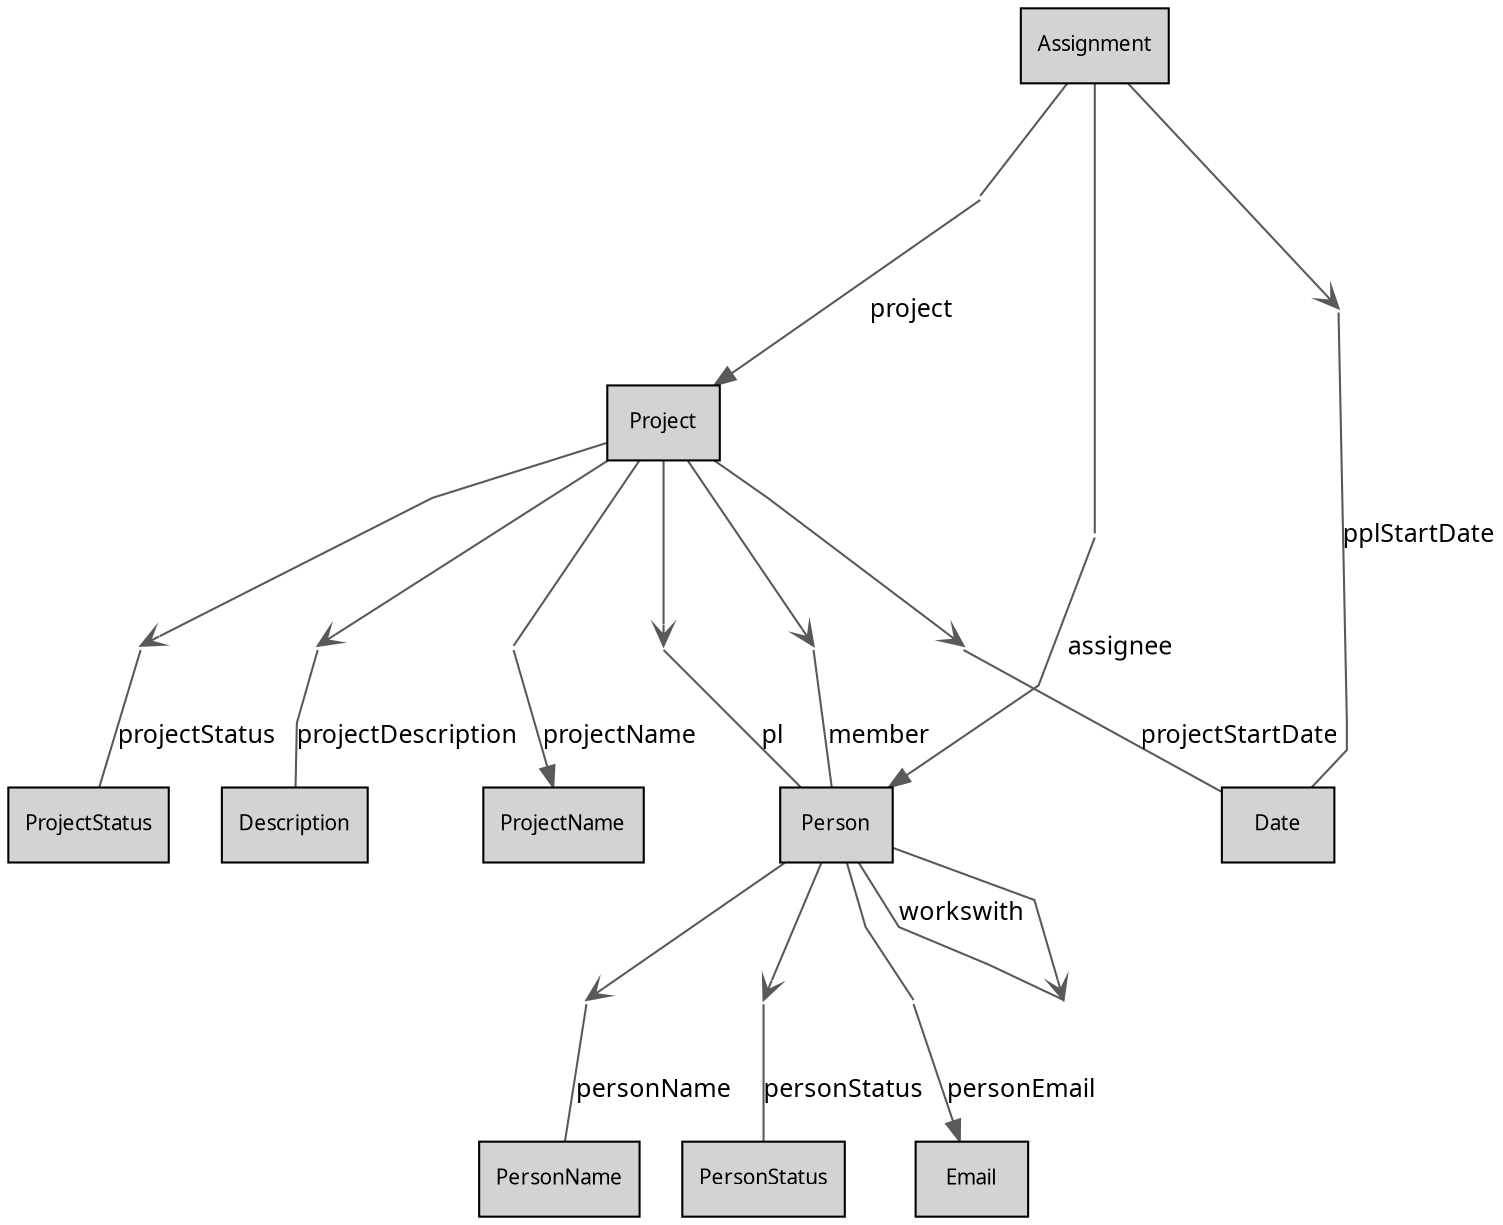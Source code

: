 digraph {
	graph [bb="0,0,1059.8,659.33",
		landscape=false,
		outputorder=edgesfirst,
		overlap=scalexy,
		sep=0.5,
		splines=polyline
	];
	node [label="\N"];
	cpt_1	 [URL="Atlas.php?content=Concept&User=&Script=ProjectAdministration.adl&Concept=(.ProjectAdministration.adl)Project",
		fontname=sans,
		fontsize=10,
		height=0.5,
		label=Project,
		pos="713.94,361.53",
		shape=box,
		style=filled,
		width=0.75];
	relName_1	 [URL="Atlas.php?content=Relatiedetails&User=&Script=ProjectAdministration.adl&Relatiedetails=(.ProjectAdministration.adl)projectName[Project*\
ProjectName]",
		bgcolor=white,
		fontname=sans,
		fontsize=10,
		height=0.5,
		label="",
		pos="714.18,523.53",
		shape=plaintext,
		width=0.75];
	cpt_1 -> relName_1	 [arrowhead=none,
		arrowtail=none,
		color=gray35,
		decorate=false,
		dir=forward,
		fontname=sans,
		fontsize=12,
		headclip=false,
		labelfloat=false,
		labelfontcolor=black,
		pos="713.97,379.8 714.03,422.16 714.18,523.53 714.18,523.53"];
	relName_2	 [URL="Atlas.php?content=Relatiedetails&User=&Script=ProjectAdministration.adl&Relatiedetails=(.ProjectAdministration.adl)projectStatus[\
Project*ProjectStatus]",
		bgcolor=white,
		fontname=sans,
		fontsize=10,
		height=0.5,
		label="",
		pos="895.42,368.97",
		shape=plaintext,
		width=0.75];
	cpt_1 -> relName_2	 [arrowhead=ovee,
		arrowtail=none,
		color=gray35,
		decorate=false,
		dir=forward,
		fontname=sans,
		fontsize=12,
		headclip=false,
		labelfloat=false,
		labelfontcolor=black,
		pos="e,895.42,368.97 741.11,362.64 782.05,364.32 857.68,367.42 885.13,368.54"];
	relName_3	 [URL="Atlas.php?content=Relatiedetails&User=&Script=ProjectAdministration.adl&Relatiedetails=(.ProjectAdministration.adl)projectDescription[\
Project*Description]",
		bgcolor=white,
		fontname=sans,
		fontsize=10,
		height=0.5,
		label="",
		pos="835.83,496.16",
		shape=plaintext,
		width=0.75];
	cpt_1 -> relName_3	 [arrowhead=ovee,
		arrowtail=none,
		color=gray35,
		decorate=false,
		dir=forward,
		fontname=sans,
		fontsize=12,
		headclip=false,
		labelfloat=false,
		labelfontcolor=black,
		pos="e,835.83,496.16 730.38,379.69 757.41,409.54 810.13,467.78 828.95,488.56"];
	relName_4	 [URL="Atlas.php?content=Relatiedetails&User=&Script=ProjectAdministration.adl&Relatiedetails=(.ProjectAdministration.adl)projectStartDate[\
Project*Date]",
		bgcolor=white,
		fontname=sans,
		fontsize=10,
		height=0.5,
		label="",
		pos="810.02,204.07",
		shape=plaintext,
		width=0.75];
	cpt_1 -> relName_4	 [arrowhead=ovee,
		arrowtail=none,
		color=gray35,
		decorate=false,
		dir=forward,
		fontname=sans,
		fontsize=12,
		headclip=false,
		labelfloat=false,
		labelfontcolor=black,
		pos="e,810.02,204.07 724.97,343.47 745.67,309.54 789.64,237.47 804.77,212.67"];
	relName_5	 [URL="Atlas.php?content=Relatiedetails&User=&Script=ProjectAdministration.adl&Relatiedetails=(.ProjectAdministration.adl)pl[Project*Person]",
		bgcolor=white,
		fontname=sans,
		fontsize=10,
		height=0.5,
		label="",
		pos="522.15,383.7",
		shape=plaintext,
		width=0.75];
	cpt_1 -> relName_5	 [arrowhead=ovee,
		arrowtail=none,
		color=gray35,
		decorate=false,
		dir=forward,
		fontname=sans,
		fontsize=12,
		headclip=false,
		labelfloat=false,
		labelfontcolor=black,
		pos="e,522.15,383.7 686.87,364.66 643.71,369.65 561.24,379.18 532.41,382.51"];
	relName_6	 [URL="Atlas.php?content=Relatiedetails&User=&Script=ProjectAdministration.adl&Relatiedetails=(.ProjectAdministration.adl)member[Project*\
Person]",
		bgcolor=white,
		fontname=sans,
		fontsize=10,
		height=0.5,
		label="",
		pos="526.28,329.7",
		shape=plaintext,
		width=0.75];
	cpt_1 -> relName_6	 [arrowhead=ovee,
		arrowtail=none,
		color=gray35,
		decorate=false,
		dir=forward,
		fontname=sans,
		fontsize=12,
		headclip=false,
		labelfloat=false,
		labelfontcolor=black,
		pos="e,526.28,329.7 686.66,356.9 644.16,349.69 564.16,336.12 536.22,331.38"];
	cpt_2	 [URL="Atlas.php?content=Concept&User=&Script=ProjectAdministration.adl&Concept=(.ProjectAdministration.adl)ProjectName",
		fontname=sans,
		fontsize=10,
		height=0.5,
		label=ProjectName,
		pos="697.01,641.33",
		shape=box,
		style=filled,
		width=0.98611];
	cpt_3	 [URL="Atlas.php?content=Concept&User=&Script=ProjectAdministration.adl&Concept=(.ProjectAdministration.adl)ProjectStatus",
		fontname=sans,
		fontsize=10,
		height=0.5,
		label=ProjectStatus,
		pos="1022.8,386.52",
		shape=box,
		style=filled,
		width=1.0278];
	cpt_4	 [URL="Atlas.php?content=Concept&User=&Script=ProjectAdministration.adl&Concept=(.ProjectAdministration.adl)Description",
		fontname=sans,
		fontsize=10,
		height=0.5,
		label=Description,
		pos="904.08,609.61",
		shape=box,
		style=filled,
		width=0.88889];
	cpt_5	 [URL="Atlas.php?content=Concept&User=&Script=ProjectAdministration.adl&Concept=(.ProjectAdministration.adl)Date",
		fontname=sans,
		fontsize=10,
		height=0.5,
		label=Date,
		pos="826.94,58.959",
		shape=box,
		style=filled,
		width=0.75];
	cpt_6	 [URL="Atlas.php?content=Concept&User=&Script=ProjectAdministration.adl&Concept=(.ProjectAdministration.adl)Person",
		fontname=sans,
		fontsize=10,
		height=0.5,
		label=Person,
		pos="340.49,330.29",
		shape=box,
		style=filled,
		width=0.75];
	relName_7	 [URL="Atlas.php?content=Relatiedetails&User=&Script=ProjectAdministration.adl&Relatiedetails=(.ProjectAdministration.adl)personName[Person*\
PersonName]",
		bgcolor=white,
		fontname=sans,
		fontsize=10,
		height=0.5,
		label="",
		pos="191.28,225.96",
		shape=plaintext,
		width=0.75];
	cpt_6 -> relName_7	 [arrowhead=ovee,
		arrowtail=none,
		color=gray35,
		decorate=false,
		dir=forward,
		fontname=sans,
		fontsize=12,
		headclip=false,
		labelfloat=false,
		labelfontcolor=black,
		pos="e,191.28,225.96 319.09,312.11 300.39,296.23 276.22,275.69 276.22,275.69 276.22,275.69 221.75,243.8 200.05,231.09"];
	relName_8	 [URL="Atlas.php?content=Relatiedetails&User=&Script=ProjectAdministration.adl&Relatiedetails=(.ProjectAdministration.adl)personStatus[\
Person*PersonStatus]",
		bgcolor=white,
		fontname=sans,
		fontsize=10,
		height=0.5,
		label="",
		pos="161.26,397.24",
		shape=plaintext,
		width=0.75];
	cpt_6 -> relName_8	 [arrowhead=ovee,
		arrowtail=none,
		color=gray35,
		decorate=false,
		dir=forward,
		fontname=sans,
		fontsize=12,
		headclip=false,
		labelfloat=false,
		labelfontcolor=black,
		pos="e,161.26,397.24 313.26,340.46 272.53,355.68 197.64,383.65 170.99,393.6"];
	relName_9	 [URL="Atlas.php?content=Relatiedetails&User=&Script=ProjectAdministration.adl&Relatiedetails=(.ProjectAdministration.adl)personEmail[Person*\
Email]",
		bgcolor=white,
		fontname=sans,
		fontsize=10,
		height=0.5,
		label="",
		pos="275.31,488.46",
		shape=plaintext,
		width=0.75];
	cpt_6 -> relName_9	 [arrowhead=none,
		arrowtail=none,
		color=gray35,
		decorate=false,
		dir=forward,
		fontname=sans,
		fontsize=12,
		headclip=false,
		labelfloat=false,
		labelfontcolor=black,
		pos="333.01,348.44 315.89,389.98 275.31,488.46 275.31,488.46"];
	relName_10	 [URL="Atlas.php?content=Relatiedetails&User=&Script=ProjectAdministration.adl&Relatiedetails=(.ProjectAdministration.adl)workswith[Person]",
		bgcolor=white,
		fontname=sans,
		fontsize=10,
		height=0.5,
		label="",
		pos="238.42,300.89",
		shape=plaintext,
		width=0.75];
	cpt_6 -> relName_10	 [arrowhead=ovee,
		arrowtail=none,
		color=gray35,
		decorate=false,
		dir=forward,
		fontname=sans,
		fontsize=12,
		headclip=false,
		labelfloat=false,
		labelfontcolor=black,
		pos="e,238.42,300.89 313.45,313.14 291.55,306.83 263.18,298.66 248.35,297.97"];
	cpt_7	 [URL="Atlas.php?content=Concept&User=&Script=ProjectAdministration.adl&Concept=(.ProjectAdministration.adl)PersonName",
		fontname=sans,
		fontsize=10,
		height=0.5,
		label=PersonName,
		pos="81.647,181.69",
		shape=box,
		style=filled,
		width=0.98611];
	cpt_8	 [URL="Atlas.php?content=Concept&User=&Script=ProjectAdministration.adl&Concept=(.ProjectAdministration.adl)PersonStatus",
		fontname=sans,
		fontsize=10,
		height=0.5,
		label=PersonStatus,
		pos="36.5,451.1",
		shape=box,
		style=filled,
		width=1.0139];
	cpt_9	 [URL="Atlas.php?content=Concept&User=&Script=ProjectAdministration.adl&Concept=(.ProjectAdministration.adl)Email",
		fontname=sans,
		fontsize=10,
		height=0.5,
		label=Email,
		pos="241.21,607.69",
		shape=box,
		style=filled,
		width=0.75];
	cpt_10	 [URL="Atlas.php?content=Concept&User=&Script=ProjectAdministration.adl&Concept=(.ProjectAdministration.adl)Assignment",
		fontname=sans,
		fontsize=10,
		height=0.5,
		label=Assignment,
		pos="594.64,98.327",
		shape=box,
		style=filled,
		width=0.91667];
	relName_11	 [URL="Atlas.php?content=Relatiedetails&User=&Script=ProjectAdministration.adl&Relatiedetails=(.ProjectAdministration.adl)project[Assignment*\
Project]",
		bgcolor=white,
		fontname=sans,
		fontsize=10,
		height=0.5,
		label="",
		pos="672.32,211.32",
		shape=plaintext,
		width=0.75];
	cpt_10 -> relName_11	 [arrowhead=none,
		arrowtail=none,
		color=gray35,
		decorate=false,
		dir=forward,
		fontname=sans,
		fontsize=12,
		headclip=false,
		labelfloat=false,
		labelfontcolor=black,
		pos="607.12,116.48 629.08,148.42 672.32,211.32 672.32,211.32"];
	relName_12	 [URL="Atlas.php?content=Relatiedetails&User=&Script=ProjectAdministration.adl&Relatiedetails=(.ProjectAdministration.adl)assignee[Assignment*\
Person]",
		bgcolor=white,
		fontname=sans,
		fontsize=10,
		height=0.5,
		label="",
		pos="444.13,178.64",
		shape=plaintext,
		width=0.75];
	cpt_10 -> relName_12	 [arrowhead=none,
		arrowtail=none,
		color=gray35,
		decorate=false,
		dir=forward,
		fontname=sans,
		fontsize=12,
		headclip=false,
		labelfloat=false,
		labelfontcolor=black,
		pos="561.61,115.95 517.3,139.59 444.13,178.64 444.13,178.64"];
	relName_13	 [URL="Atlas.php?content=Relatiedetails&User=&Script=ProjectAdministration.adl&Relatiedetails=(.ProjectAdministration.adl)pplStartDate[\
Assignment*Date]",
		bgcolor=white,
		fontname=sans,
		fontsize=10,
		height=0.5,
		label="",
		pos="715.45,18",
		shape=plaintext,
		width=0.75];
	cpt_10 -> relName_13	 [arrowhead=ovee,
		arrowtail=none,
		color=gray35,
		decorate=false,
		dir=forward,
		fontname=sans,
		fontsize=12,
		headclip=false,
		labelfloat=false,
		labelfontcolor=black,
		pos="e,715.45,18 621.75,80.3 649.02,62.168 689.46,35.281 706.92,23.674"];
	relName_1 -> cpt_2	 [arrowhead=normal,
		arrowtail=none,
		color=gray35,
		decorate=false,
		dir=forward,
		fontname=sans,
		fontsize=12,
		label=projectName,
		labelfloat=false,
		labelfontcolor=black,
		lp="673.65,574.81",
		pos="e,699.65,623.18 714.18,523.53 714.18,523.53 706.2,578.23 701.12,613.08",
		tailclip=false];
	relName_2 -> cpt_3	 [arrowhead=none,
		arrowtail=inv,
		color=gray35,
		decorate=false,
		dir=forward,
		fontname=sans,
		fontsize=12,
		label=projectStatus,
		labelfloat=false,
		labelfontcolor=black,
		lp="958.01,368.68",
		pos="895.42,368.97 895.42,368.97 948.01,376.21 985.6,381.4",
		tailclip=false];
	relName_3 -> cpt_4	 [arrowhead=none,
		arrowtail=inv,
		color=gray35,
		decorate=false,
		dir=forward,
		fontname=sans,
		fontsize=12,
		label=projectDescription,
		labelfloat=false,
		labelfontcolor=black,
		lp="815.97,550.28",
		pos="835.83,496.16 835.83,496.16 873.82,559.32 893.11,591.39",
		tailclip=false];
	relName_4 -> cpt_5	 [arrowhead=none,
		arrowtail=inv,
		color=gray35,
		decorate=false,
		dir=forward,
		fontname=sans,
		fontsize=12,
		label=projectStartDate,
		labelfloat=false,
		labelfontcolor=black,
		lp="774.43,147.06",
		pos="810.02,204.07 810.02,204.07 820.3,115.94 824.83,77.044",
		tailclip=false];
	relName_5 -> cpt_6	 [arrowhead=none,
		arrowtail=inv,
		color=gray35,
		decorate=false,
		dir=forward,
		fontname=sans,
		fontsize=12,
		label=pl,
		labelfloat=false,
		labelfontcolor=black,
		lp="439.92,367.49",
		pos="522.15,383.7 522.15,383.7 418.36,353.19 367.68,338.29",
		tailclip=false];
	relName_6 -> cpt_6	 [arrowhead=none,
		arrowtail=inv,
		color=gray35,
		decorate=false,
		dir=forward,
		fontname=sans,
		fontsize=12,
		label=member,
		labelfloat=false,
		labelfontcolor=black,
		lp="424.39,336.45",
		pos="526.28,329.7 526.28,329.7 419.03,330.04 367.5,330.21",
		tailclip=false];
	relName_7 -> cpt_7	 [arrowhead=none,
		arrowtail=inv,
		color=gray35,
		decorate=false,
		dir=forward,
		fontname=sans,
		fontsize=12,
		label=personName,
		labelfloat=false,
		labelfontcolor=black,
		lp="120.76,217.51",
		pos="191.28,225.96 191.28,225.96 149.25,208.99 117.24,196.06",
		tailclip=false];
	relName_8 -> cpt_8	 [arrowhead=none,
		arrowtail=inv,
		color=gray35,
		decorate=false,
		dir=forward,
		fontname=sans,
		fontsize=12,
		label=personStatus,
		labelfloat=false,
		labelfontcolor=black,
		lp="82.758,422.73",
		pos="161.26,397.24 161.26,397.24 110.06,419.34 73.257,435.23",
		tailclip=false];
	relName_9 -> cpt_9	 [arrowhead=normal,
		arrowtail=none,
		color=gray35,
		decorate=false,
		dir=forward,
		fontname=sans,
		fontsize=12,
		label=personEmail,
		labelfloat=false,
		labelfontcolor=black,
		lp="229.24,540.65",
		pos="e,246.39,589.58 275.31,488.46 275.31,488.46 259.25,544.6 249.18,579.83",
		tailclip=false];
	relName_10 -> cpt_6	 [arrowhead=none,
		arrowtail=inv,
		color=gray35,
		decorate=false,
		dir=forward,
		fontname=sans,
		fontsize=12,
		label=workswith,
		labelfloat=false,
		labelfontcolor=black,
		lp="242.78,325.93",
		pos="238.42,300.89 238.42,300.89 235.93,309.54 235.93,309.54 235.93,309.54 283.08,323.12 313.29,331.82",
		tailclip=false];
	relName_11 -> cpt_1	 [arrowhead=normal,
		arrowtail=none,
		color=gray35,
		decorate=false,
		dir=forward,
		fontname=sans,
		fontsize=12,
		label=project,
		labelfloat=false,
		labelfontcolor=black,
		lp="670.78,279.02",
		pos="e,708.92,343.41 672.32,211.32 672.32,211.32 694.2,290.29 706.24,333.71",
		tailclip=false];
	relName_12 -> cpt_6	 [arrowhead=normal,
		arrowtail=none,
		color=gray35,
		decorate=false,
		dir=forward,
		fontname=sans,
		fontsize=12,
		label=assignee,
		labelfloat=false,
		labelfontcolor=black,
		lp="378.43,247.61",
		pos="e,352.99,312 444.13,178.64 444.13,178.64 388.48,260.06 358.74,303.58",
		tailclip=false];
	relName_13 -> cpt_5	 [arrowhead=none,
		arrowtail=inv,
		color=gray35,
		decorate=false,
		dir=forward,
		fontname=sans,
		fontsize=12,
		label=pplStartDate,
		labelfloat=false,
		labelfontcolor=black,
		lp="790.56,26.97",
		pos="715.45,18 715.45,18 766.66,36.813 799.67,48.939",
		tailclip=false];
}
